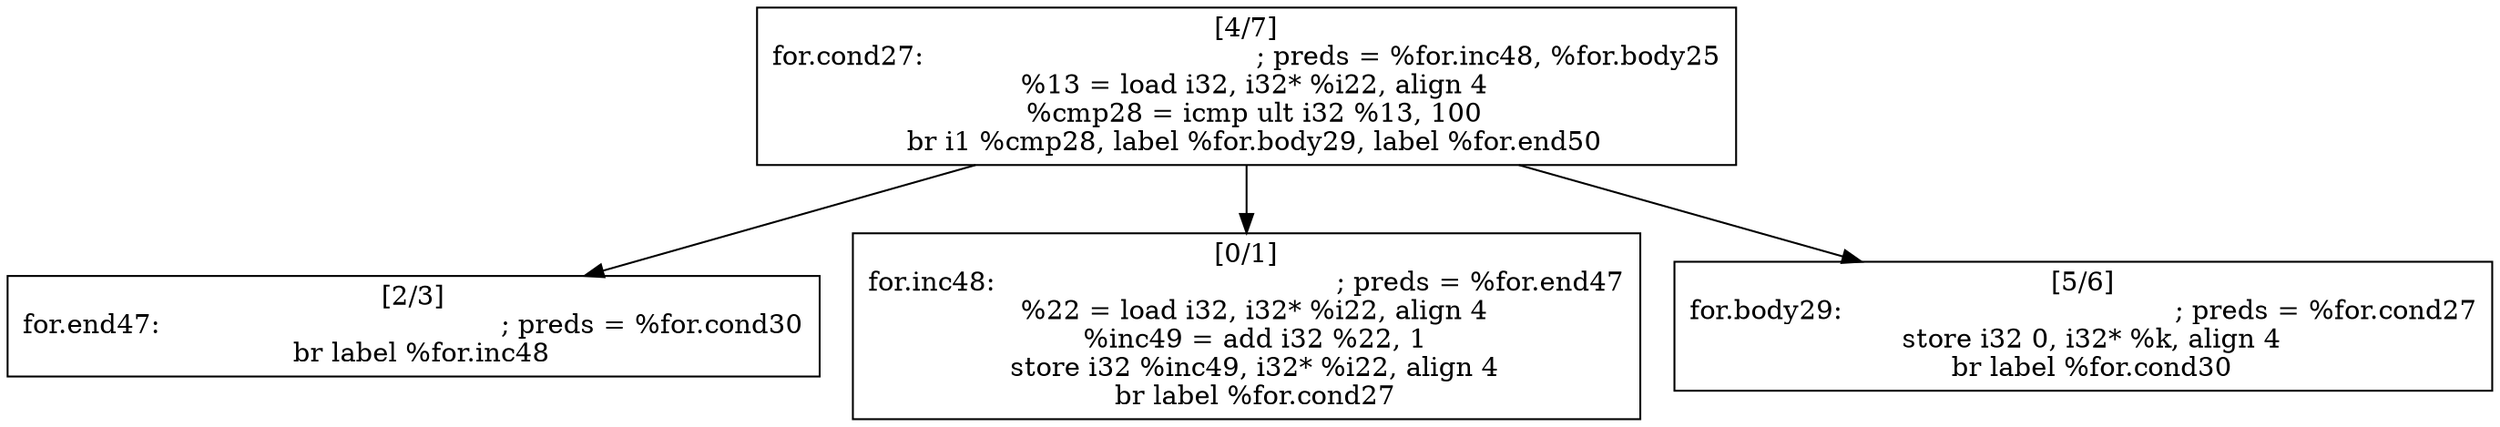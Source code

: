 
digraph G {


node171 [label="[2/3]
for.end47:                                        ; preds = %for.cond30
  br label %for.inc48
",shape=rectangle ]
node170 [label="[0/1]
for.inc48:                                        ; preds = %for.end47
  %22 = load i32, i32* %i22, align 4
  %inc49 = add i32 %22, 1
  store i32 %inc49, i32* %i22, align 4
  br label %for.cond27
",shape=rectangle ]
node168 [label="[5/6]
for.body29:                                       ; preds = %for.cond27
  store i32 0, i32* %k, align 4
  br label %for.cond30
",shape=rectangle ]
node169 [label="[4/7]
for.cond27:                                       ; preds = %for.inc48, %for.body25
  %13 = load i32, i32* %i22, align 4
  %cmp28 = icmp ult i32 %13, 100
  br i1 %cmp28, label %for.body29, label %for.end50
",shape=rectangle ]

node169->node171 [ ]
node169->node168 [ ]
node169->node170 [ ]


}

